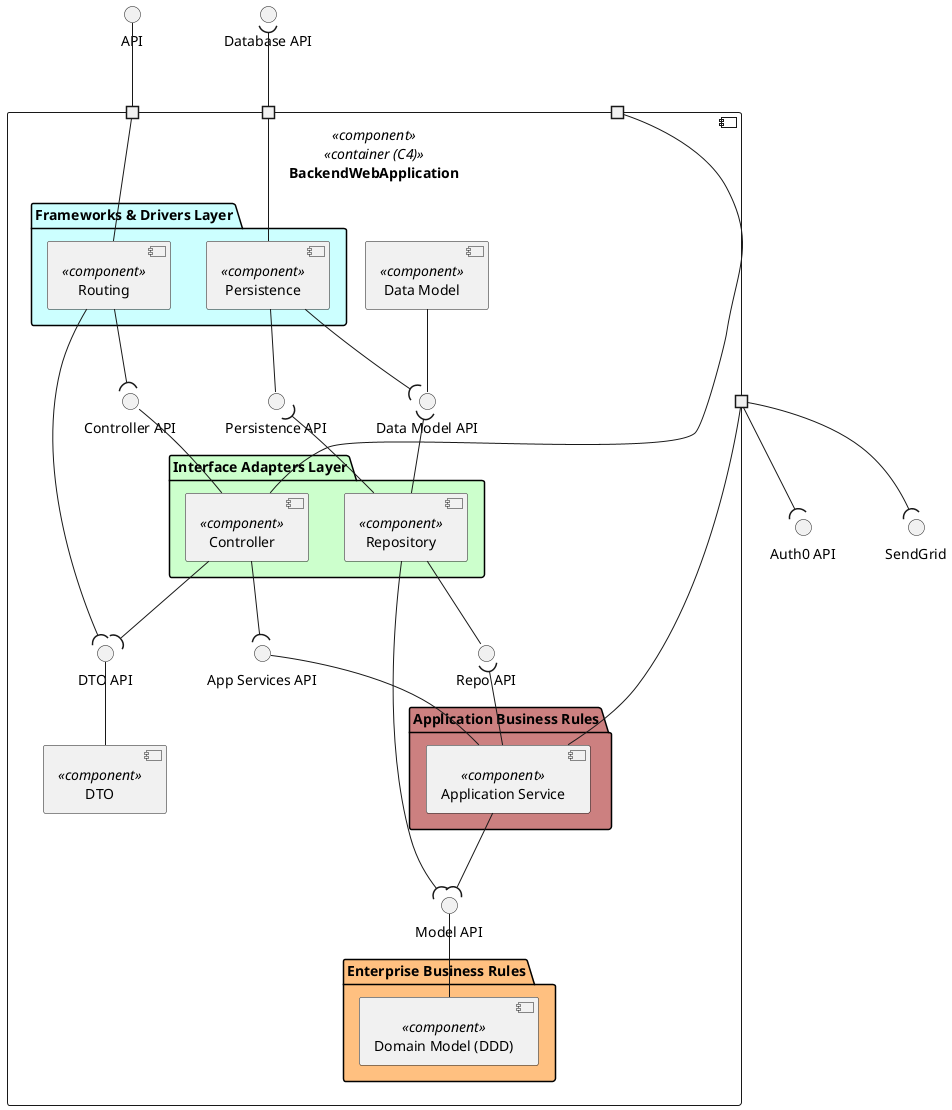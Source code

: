 @startuml implementation_view

top to bottom direction

interface "API" as API
interface "Auth0 API" as Auth0
interface "SendGrid" as SendGrid
interface "Database API" as DB_API

component "BackendWebApplication" as APP <<component>> <<container (C4)>> {
  portin " " as P1
  portin " " as P2
  portout " " as P3
  portin " " as P5

  Interface "Controller API" as CTRL_API
  Interface "Data Model API" as DATA_API

'  Componentes de baixo nível
    folder "Frameworks & Drivers Layer" #CCFFFF {
    component "Persistence" as PERSISTENCE <<component>> {
    }
    component "Routing" as ROUTE <<component>> {
    }
  }

  component "Data Model" as DATA <<component>> {
  }
  component "DTO" as DTO <<component>> {
  }

  Interface "App Services API" AS SRV_API
  Interface "DTO API" AS DTO_API
  Interface "Repo API" AS REPO_API
  Interface "Model API" AS MODEL_API
  Interface "Persistence API" AS PERSISTENCE_API


'Interações externas
  folder "Interface Adapters Layer" #CCFFCC {
    component "Controller" as CTRL <<component>> {
    }
    component "Repository" as REPO <<component>> {
    }
  }

'Componente para organizar a lógica de negócio da aplicação
  folder "Application Business Rules" #CC8080 {
    component "Application Service" as SRV <<component>> {
    }
  }

'Camada + alta que contém o modelo de domínio
  folder "Enterprise Business Rules" #FFC080 {
    component "Domain Model (DDD)" as MODEL <<component>> {
    }
  }
}

API -- P1
P2 --up( DB_API

ROUTE --- P1
PERSISTENCE -- P2
P3 --( Auth0 
P3 --( SendGrid
ROUTE --( DTO_API

ROUTE --( CTRL_API
CTRL -up- CTRL_API
PERSISTENCE -- PERSISTENCE_API
REPO -up-( PERSISTENCE_API 
PERSISTENCE --( DATA_API 
REPO -up-( DATA_API 
DATA -down- DATA_API 

CTRL --( SRV_API
SRV -up- SRV_API
SRV -- P3
CTRL --( DTO_API
DTO -up- DTO_API

REPO -- REPO_API
SRV -up-( REPO_API 

SRV --( MODEL_API 
REPO --( MODEL_API 
MODEL -up- MODEL_API 


P5 -- CTRL

@enduml
